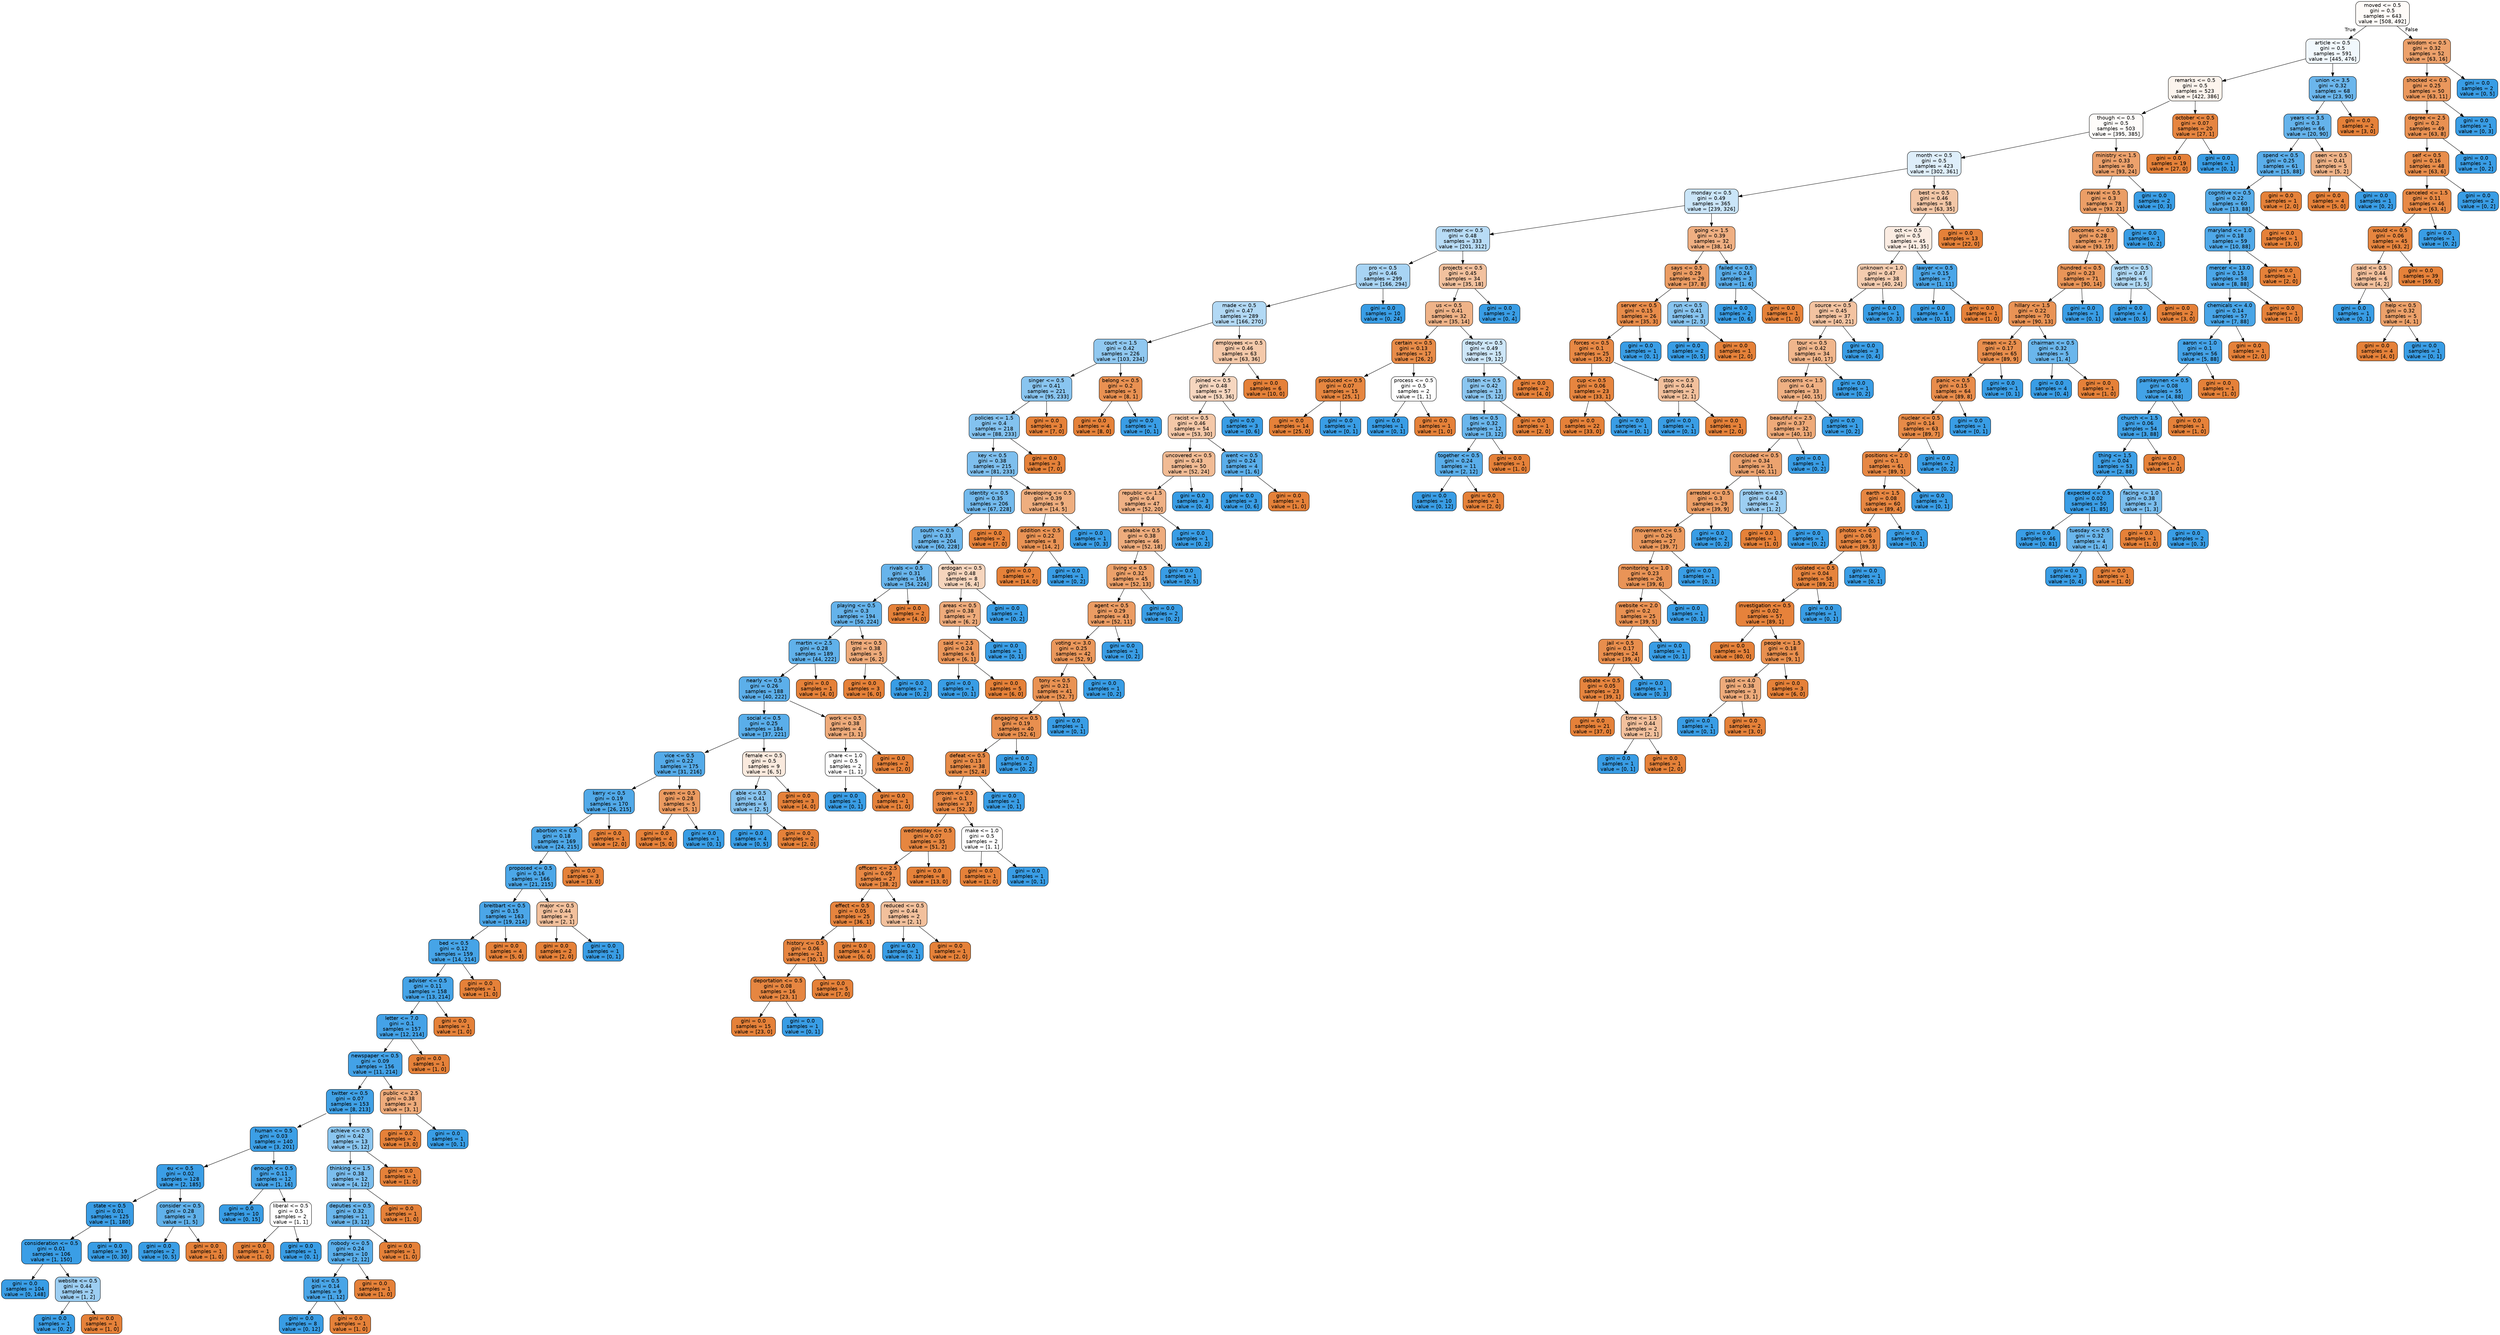 digraph Tree {
node [shape=box, style="filled, rounded", color="black", fontname=helvetica] ;
edge [fontname=helvetica] ;
0 [label="moved <= 0.5\ngini = 0.5\nsamples = 643\nvalue = [508, 492]", fillcolor="#e5813908"] ;
1 [label="article <= 0.5\ngini = 0.5\nsamples = 591\nvalue = [445, 476]", fillcolor="#399de511"] ;
0 -> 1 [labeldistance=2.5, labelangle=45, headlabel="True"] ;
2 [label="remarks <= 0.5\ngini = 0.5\nsamples = 523\nvalue = [422, 386]", fillcolor="#e5813916"] ;
1 -> 2 ;
3 [label="though <= 0.5\ngini = 0.5\nsamples = 503\nvalue = [395, 385]", fillcolor="#e5813906"] ;
2 -> 3 ;
4 [label="month <= 0.5\ngini = 0.5\nsamples = 423\nvalue = [302, 361]", fillcolor="#399de52a"] ;
3 -> 4 ;
5 [label="monday <= 0.5\ngini = 0.49\nsamples = 365\nvalue = [239, 326]", fillcolor="#399de544"] ;
4 -> 5 ;
6 [label="member <= 0.5\ngini = 0.48\nsamples = 333\nvalue = [201, 312]", fillcolor="#399de55b"] ;
5 -> 6 ;
7 [label="pro <= 0.5\ngini = 0.46\nsamples = 299\nvalue = [166, 294]", fillcolor="#399de56f"] ;
6 -> 7 ;
8 [label="made <= 0.5\ngini = 0.47\nsamples = 289\nvalue = [166, 270]", fillcolor="#399de562"] ;
7 -> 8 ;
9 [label="court <= 1.5\ngini = 0.42\nsamples = 226\nvalue = [103, 234]", fillcolor="#399de58f"] ;
8 -> 9 ;
10 [label="singer <= 0.5\ngini = 0.41\nsamples = 221\nvalue = [95, 233]", fillcolor="#399de597"] ;
9 -> 10 ;
11 [label="policies <= 1.5\ngini = 0.4\nsamples = 218\nvalue = [88, 233]", fillcolor="#399de59f"] ;
10 -> 11 ;
12 [label="key <= 0.5\ngini = 0.38\nsamples = 215\nvalue = [81, 233]", fillcolor="#399de5a6"] ;
11 -> 12 ;
13 [label="identity <= 0.5\ngini = 0.35\nsamples = 206\nvalue = [67, 228]", fillcolor="#399de5b4"] ;
12 -> 13 ;
14 [label="south <= 0.5\ngini = 0.33\nsamples = 204\nvalue = [60, 228]", fillcolor="#399de5bc"] ;
13 -> 14 ;
15 [label="rivals <= 0.5\ngini = 0.31\nsamples = 196\nvalue = [54, 224]", fillcolor="#399de5c2"] ;
14 -> 15 ;
16 [label="playing <= 0.5\ngini = 0.3\nsamples = 194\nvalue = [50, 224]", fillcolor="#399de5c6"] ;
15 -> 16 ;
17 [label="martin <= 2.5\ngini = 0.28\nsamples = 189\nvalue = [44, 222]", fillcolor="#399de5cc"] ;
16 -> 17 ;
18 [label="nearly <= 0.5\ngini = 0.26\nsamples = 188\nvalue = [40, 222]", fillcolor="#399de5d1"] ;
17 -> 18 ;
19 [label="social <= 0.5\ngini = 0.25\nsamples = 184\nvalue = [37, 221]", fillcolor="#399de5d4"] ;
18 -> 19 ;
20 [label="vice <= 0.5\ngini = 0.22\nsamples = 175\nvalue = [31, 216]", fillcolor="#399de5da"] ;
19 -> 20 ;
21 [label="kerry <= 0.5\ngini = 0.19\nsamples = 170\nvalue = [26, 215]", fillcolor="#399de5e0"] ;
20 -> 21 ;
22 [label="abortion <= 0.5\ngini = 0.18\nsamples = 169\nvalue = [24, 215]", fillcolor="#399de5e3"] ;
21 -> 22 ;
23 [label="proposed <= 0.5\ngini = 0.16\nsamples = 166\nvalue = [21, 215]", fillcolor="#399de5e6"] ;
22 -> 23 ;
24 [label="breitbart <= 0.5\ngini = 0.15\nsamples = 163\nvalue = [19, 214]", fillcolor="#399de5e8"] ;
23 -> 24 ;
25 [label="bed <= 0.5\ngini = 0.12\nsamples = 159\nvalue = [14, 214]", fillcolor="#399de5ee"] ;
24 -> 25 ;
26 [label="adviser <= 0.5\ngini = 0.11\nsamples = 158\nvalue = [13, 214]", fillcolor="#399de5f0"] ;
25 -> 26 ;
27 [label="letter <= 7.0\ngini = 0.1\nsamples = 157\nvalue = [12, 214]", fillcolor="#399de5f1"] ;
26 -> 27 ;
28 [label="newspaper <= 0.5\ngini = 0.09\nsamples = 156\nvalue = [11, 214]", fillcolor="#399de5f2"] ;
27 -> 28 ;
29 [label="twitter <= 0.5\ngini = 0.07\nsamples = 153\nvalue = [8, 213]", fillcolor="#399de5f5"] ;
28 -> 29 ;
30 [label="human <= 0.5\ngini = 0.03\nsamples = 140\nvalue = [3, 201]", fillcolor="#399de5fb"] ;
29 -> 30 ;
31 [label="eu <= 0.5\ngini = 0.02\nsamples = 128\nvalue = [2, 185]", fillcolor="#399de5fc"] ;
30 -> 31 ;
32 [label="state <= 0.5\ngini = 0.01\nsamples = 125\nvalue = [1, 180]", fillcolor="#399de5fe"] ;
31 -> 32 ;
33 [label="consideration <= 0.5\ngini = 0.01\nsamples = 106\nvalue = [1, 150]", fillcolor="#399de5fd"] ;
32 -> 33 ;
34 [label="gini = 0.0\nsamples = 104\nvalue = [0, 148]", fillcolor="#399de5ff"] ;
33 -> 34 ;
35 [label="website <= 0.5\ngini = 0.44\nsamples = 2\nvalue = [1, 2]", fillcolor="#399de57f"] ;
33 -> 35 ;
36 [label="gini = 0.0\nsamples = 1\nvalue = [0, 2]", fillcolor="#399de5ff"] ;
35 -> 36 ;
37 [label="gini = 0.0\nsamples = 1\nvalue = [1, 0]", fillcolor="#e58139ff"] ;
35 -> 37 ;
38 [label="gini = 0.0\nsamples = 19\nvalue = [0, 30]", fillcolor="#399de5ff"] ;
32 -> 38 ;
39 [label="consider <= 0.5\ngini = 0.28\nsamples = 3\nvalue = [1, 5]", fillcolor="#399de5cc"] ;
31 -> 39 ;
40 [label="gini = 0.0\nsamples = 2\nvalue = [0, 5]", fillcolor="#399de5ff"] ;
39 -> 40 ;
41 [label="gini = 0.0\nsamples = 1\nvalue = [1, 0]", fillcolor="#e58139ff"] ;
39 -> 41 ;
42 [label="enough <= 0.5\ngini = 0.11\nsamples = 12\nvalue = [1, 16]", fillcolor="#399de5ef"] ;
30 -> 42 ;
43 [label="gini = 0.0\nsamples = 10\nvalue = [0, 15]", fillcolor="#399de5ff"] ;
42 -> 43 ;
44 [label="liberal <= 0.5\ngini = 0.5\nsamples = 2\nvalue = [1, 1]", fillcolor="#e5813900"] ;
42 -> 44 ;
45 [label="gini = 0.0\nsamples = 1\nvalue = [1, 0]", fillcolor="#e58139ff"] ;
44 -> 45 ;
46 [label="gini = 0.0\nsamples = 1\nvalue = [0, 1]", fillcolor="#399de5ff"] ;
44 -> 46 ;
47 [label="achieve <= 0.5\ngini = 0.42\nsamples = 13\nvalue = [5, 12]", fillcolor="#399de595"] ;
29 -> 47 ;
48 [label="thinking <= 1.5\ngini = 0.38\nsamples = 12\nvalue = [4, 12]", fillcolor="#399de5aa"] ;
47 -> 48 ;
49 [label="deputies <= 0.5\ngini = 0.32\nsamples = 11\nvalue = [3, 12]", fillcolor="#399de5bf"] ;
48 -> 49 ;
50 [label="nobody <= 0.5\ngini = 0.24\nsamples = 10\nvalue = [2, 12]", fillcolor="#399de5d4"] ;
49 -> 50 ;
51 [label="kid <= 0.5\ngini = 0.14\nsamples = 9\nvalue = [1, 12]", fillcolor="#399de5ea"] ;
50 -> 51 ;
52 [label="gini = 0.0\nsamples = 8\nvalue = [0, 12]", fillcolor="#399de5ff"] ;
51 -> 52 ;
53 [label="gini = 0.0\nsamples = 1\nvalue = [1, 0]", fillcolor="#e58139ff"] ;
51 -> 53 ;
54 [label="gini = 0.0\nsamples = 1\nvalue = [1, 0]", fillcolor="#e58139ff"] ;
50 -> 54 ;
55 [label="gini = 0.0\nsamples = 1\nvalue = [1, 0]", fillcolor="#e58139ff"] ;
49 -> 55 ;
56 [label="gini = 0.0\nsamples = 1\nvalue = [1, 0]", fillcolor="#e58139ff"] ;
48 -> 56 ;
57 [label="gini = 0.0\nsamples = 1\nvalue = [1, 0]", fillcolor="#e58139ff"] ;
47 -> 57 ;
58 [label="public <= 2.5\ngini = 0.38\nsamples = 3\nvalue = [3, 1]", fillcolor="#e58139aa"] ;
28 -> 58 ;
59 [label="gini = 0.0\nsamples = 2\nvalue = [3, 0]", fillcolor="#e58139ff"] ;
58 -> 59 ;
60 [label="gini = 0.0\nsamples = 1\nvalue = [0, 1]", fillcolor="#399de5ff"] ;
58 -> 60 ;
61 [label="gini = 0.0\nsamples = 1\nvalue = [1, 0]", fillcolor="#e58139ff"] ;
27 -> 61 ;
62 [label="gini = 0.0\nsamples = 1\nvalue = [1, 0]", fillcolor="#e58139ff"] ;
26 -> 62 ;
63 [label="gini = 0.0\nsamples = 1\nvalue = [1, 0]", fillcolor="#e58139ff"] ;
25 -> 63 ;
64 [label="gini = 0.0\nsamples = 4\nvalue = [5, 0]", fillcolor="#e58139ff"] ;
24 -> 64 ;
65 [label="major <= 0.5\ngini = 0.44\nsamples = 3\nvalue = [2, 1]", fillcolor="#e581397f"] ;
23 -> 65 ;
66 [label="gini = 0.0\nsamples = 2\nvalue = [2, 0]", fillcolor="#e58139ff"] ;
65 -> 66 ;
67 [label="gini = 0.0\nsamples = 1\nvalue = [0, 1]", fillcolor="#399de5ff"] ;
65 -> 67 ;
68 [label="gini = 0.0\nsamples = 3\nvalue = [3, 0]", fillcolor="#e58139ff"] ;
22 -> 68 ;
69 [label="gini = 0.0\nsamples = 1\nvalue = [2, 0]", fillcolor="#e58139ff"] ;
21 -> 69 ;
70 [label="even <= 0.5\ngini = 0.28\nsamples = 5\nvalue = [5, 1]", fillcolor="#e58139cc"] ;
20 -> 70 ;
71 [label="gini = 0.0\nsamples = 4\nvalue = [5, 0]", fillcolor="#e58139ff"] ;
70 -> 71 ;
72 [label="gini = 0.0\nsamples = 1\nvalue = [0, 1]", fillcolor="#399de5ff"] ;
70 -> 72 ;
73 [label="female <= 0.5\ngini = 0.5\nsamples = 9\nvalue = [6, 5]", fillcolor="#e581392a"] ;
19 -> 73 ;
74 [label="able <= 0.5\ngini = 0.41\nsamples = 6\nvalue = [2, 5]", fillcolor="#399de599"] ;
73 -> 74 ;
75 [label="gini = 0.0\nsamples = 4\nvalue = [0, 5]", fillcolor="#399de5ff"] ;
74 -> 75 ;
76 [label="gini = 0.0\nsamples = 2\nvalue = [2, 0]", fillcolor="#e58139ff"] ;
74 -> 76 ;
77 [label="gini = 0.0\nsamples = 3\nvalue = [4, 0]", fillcolor="#e58139ff"] ;
73 -> 77 ;
78 [label="work <= 0.5\ngini = 0.38\nsamples = 4\nvalue = [3, 1]", fillcolor="#e58139aa"] ;
18 -> 78 ;
79 [label="share <= 1.0\ngini = 0.5\nsamples = 2\nvalue = [1, 1]", fillcolor="#e5813900"] ;
78 -> 79 ;
80 [label="gini = 0.0\nsamples = 1\nvalue = [0, 1]", fillcolor="#399de5ff"] ;
79 -> 80 ;
81 [label="gini = 0.0\nsamples = 1\nvalue = [1, 0]", fillcolor="#e58139ff"] ;
79 -> 81 ;
82 [label="gini = 0.0\nsamples = 2\nvalue = [2, 0]", fillcolor="#e58139ff"] ;
78 -> 82 ;
83 [label="gini = 0.0\nsamples = 1\nvalue = [4, 0]", fillcolor="#e58139ff"] ;
17 -> 83 ;
84 [label="time <= 0.5\ngini = 0.38\nsamples = 5\nvalue = [6, 2]", fillcolor="#e58139aa"] ;
16 -> 84 ;
85 [label="gini = 0.0\nsamples = 3\nvalue = [6, 0]", fillcolor="#e58139ff"] ;
84 -> 85 ;
86 [label="gini = 0.0\nsamples = 2\nvalue = [0, 2]", fillcolor="#399de5ff"] ;
84 -> 86 ;
87 [label="gini = 0.0\nsamples = 2\nvalue = [4, 0]", fillcolor="#e58139ff"] ;
15 -> 87 ;
88 [label="erdogan <= 0.5\ngini = 0.48\nsamples = 8\nvalue = [6, 4]", fillcolor="#e5813955"] ;
14 -> 88 ;
89 [label="areas <= 0.5\ngini = 0.38\nsamples = 7\nvalue = [6, 2]", fillcolor="#e58139aa"] ;
88 -> 89 ;
90 [label="said <= 2.5\ngini = 0.24\nsamples = 6\nvalue = [6, 1]", fillcolor="#e58139d4"] ;
89 -> 90 ;
91 [label="gini = 0.0\nsamples = 1\nvalue = [0, 1]", fillcolor="#399de5ff"] ;
90 -> 91 ;
92 [label="gini = 0.0\nsamples = 5\nvalue = [6, 0]", fillcolor="#e58139ff"] ;
90 -> 92 ;
93 [label="gini = 0.0\nsamples = 1\nvalue = [0, 1]", fillcolor="#399de5ff"] ;
89 -> 93 ;
94 [label="gini = 0.0\nsamples = 1\nvalue = [0, 2]", fillcolor="#399de5ff"] ;
88 -> 94 ;
95 [label="gini = 0.0\nsamples = 2\nvalue = [7, 0]", fillcolor="#e58139ff"] ;
13 -> 95 ;
96 [label="developing <= 0.5\ngini = 0.39\nsamples = 9\nvalue = [14, 5]", fillcolor="#e58139a4"] ;
12 -> 96 ;
97 [label="addition <= 0.5\ngini = 0.22\nsamples = 8\nvalue = [14, 2]", fillcolor="#e58139db"] ;
96 -> 97 ;
98 [label="gini = 0.0\nsamples = 7\nvalue = [14, 0]", fillcolor="#e58139ff"] ;
97 -> 98 ;
99 [label="gini = 0.0\nsamples = 1\nvalue = [0, 2]", fillcolor="#399de5ff"] ;
97 -> 99 ;
100 [label="gini = 0.0\nsamples = 1\nvalue = [0, 3]", fillcolor="#399de5ff"] ;
96 -> 100 ;
101 [label="gini = 0.0\nsamples = 3\nvalue = [7, 0]", fillcolor="#e58139ff"] ;
11 -> 101 ;
102 [label="gini = 0.0\nsamples = 3\nvalue = [7, 0]", fillcolor="#e58139ff"] ;
10 -> 102 ;
103 [label="belong <= 0.5\ngini = 0.2\nsamples = 5\nvalue = [8, 1]", fillcolor="#e58139df"] ;
9 -> 103 ;
104 [label="gini = 0.0\nsamples = 4\nvalue = [8, 0]", fillcolor="#e58139ff"] ;
103 -> 104 ;
105 [label="gini = 0.0\nsamples = 1\nvalue = [0, 1]", fillcolor="#399de5ff"] ;
103 -> 105 ;
106 [label="employees <= 0.5\ngini = 0.46\nsamples = 63\nvalue = [63, 36]", fillcolor="#e581396d"] ;
8 -> 106 ;
107 [label="joined <= 0.5\ngini = 0.48\nsamples = 57\nvalue = [53, 36]", fillcolor="#e5813952"] ;
106 -> 107 ;
108 [label="racist <= 0.5\ngini = 0.46\nsamples = 54\nvalue = [53, 30]", fillcolor="#e581396f"] ;
107 -> 108 ;
109 [label="uncovered <= 0.5\ngini = 0.43\nsamples = 50\nvalue = [52, 24]", fillcolor="#e5813989"] ;
108 -> 109 ;
110 [label="republic <= 1.5\ngini = 0.4\nsamples = 47\nvalue = [52, 20]", fillcolor="#e581399d"] ;
109 -> 110 ;
111 [label="enable <= 0.5\ngini = 0.38\nsamples = 46\nvalue = [52, 18]", fillcolor="#e58139a7"] ;
110 -> 111 ;
112 [label="living <= 0.5\ngini = 0.32\nsamples = 45\nvalue = [52, 13]", fillcolor="#e58139bf"] ;
111 -> 112 ;
113 [label="agent <= 0.5\ngini = 0.29\nsamples = 43\nvalue = [52, 11]", fillcolor="#e58139c9"] ;
112 -> 113 ;
114 [label="voting <= 3.0\ngini = 0.25\nsamples = 42\nvalue = [52, 9]", fillcolor="#e58139d3"] ;
113 -> 114 ;
115 [label="tony <= 0.5\ngini = 0.21\nsamples = 41\nvalue = [52, 7]", fillcolor="#e58139dd"] ;
114 -> 115 ;
116 [label="engaging <= 0.5\ngini = 0.19\nsamples = 40\nvalue = [52, 6]", fillcolor="#e58139e2"] ;
115 -> 116 ;
117 [label="defeat <= 0.5\ngini = 0.13\nsamples = 38\nvalue = [52, 4]", fillcolor="#e58139eb"] ;
116 -> 117 ;
118 [label="proven <= 0.5\ngini = 0.1\nsamples = 37\nvalue = [52, 3]", fillcolor="#e58139f0"] ;
117 -> 118 ;
119 [label="wednesday <= 0.5\ngini = 0.07\nsamples = 35\nvalue = [51, 2]", fillcolor="#e58139f5"] ;
118 -> 119 ;
120 [label="officers <= 2.5\ngini = 0.09\nsamples = 27\nvalue = [38, 2]", fillcolor="#e58139f2"] ;
119 -> 120 ;
121 [label="effect <= 0.5\ngini = 0.05\nsamples = 25\nvalue = [36, 1]", fillcolor="#e58139f8"] ;
120 -> 121 ;
122 [label="history <= 0.5\ngini = 0.06\nsamples = 21\nvalue = [30, 1]", fillcolor="#e58139f6"] ;
121 -> 122 ;
123 [label="deportation <= 0.5\ngini = 0.08\nsamples = 16\nvalue = [23, 1]", fillcolor="#e58139f4"] ;
122 -> 123 ;
124 [label="gini = 0.0\nsamples = 15\nvalue = [23, 0]", fillcolor="#e58139ff"] ;
123 -> 124 ;
125 [label="gini = 0.0\nsamples = 1\nvalue = [0, 1]", fillcolor="#399de5ff"] ;
123 -> 125 ;
126 [label="gini = 0.0\nsamples = 5\nvalue = [7, 0]", fillcolor="#e58139ff"] ;
122 -> 126 ;
127 [label="gini = 0.0\nsamples = 4\nvalue = [6, 0]", fillcolor="#e58139ff"] ;
121 -> 127 ;
128 [label="reduced <= 0.5\ngini = 0.44\nsamples = 2\nvalue = [2, 1]", fillcolor="#e581397f"] ;
120 -> 128 ;
129 [label="gini = 0.0\nsamples = 1\nvalue = [0, 1]", fillcolor="#399de5ff"] ;
128 -> 129 ;
130 [label="gini = 0.0\nsamples = 1\nvalue = [2, 0]", fillcolor="#e58139ff"] ;
128 -> 130 ;
131 [label="gini = 0.0\nsamples = 8\nvalue = [13, 0]", fillcolor="#e58139ff"] ;
119 -> 131 ;
132 [label="make <= 1.0\ngini = 0.5\nsamples = 2\nvalue = [1, 1]", fillcolor="#e5813900"] ;
118 -> 132 ;
133 [label="gini = 0.0\nsamples = 1\nvalue = [1, 0]", fillcolor="#e58139ff"] ;
132 -> 133 ;
134 [label="gini = 0.0\nsamples = 1\nvalue = [0, 1]", fillcolor="#399de5ff"] ;
132 -> 134 ;
135 [label="gini = 0.0\nsamples = 1\nvalue = [0, 1]", fillcolor="#399de5ff"] ;
117 -> 135 ;
136 [label="gini = 0.0\nsamples = 2\nvalue = [0, 2]", fillcolor="#399de5ff"] ;
116 -> 136 ;
137 [label="gini = 0.0\nsamples = 1\nvalue = [0, 1]", fillcolor="#399de5ff"] ;
115 -> 137 ;
138 [label="gini = 0.0\nsamples = 1\nvalue = [0, 2]", fillcolor="#399de5ff"] ;
114 -> 138 ;
139 [label="gini = 0.0\nsamples = 1\nvalue = [0, 2]", fillcolor="#399de5ff"] ;
113 -> 139 ;
140 [label="gini = 0.0\nsamples = 2\nvalue = [0, 2]", fillcolor="#399de5ff"] ;
112 -> 140 ;
141 [label="gini = 0.0\nsamples = 1\nvalue = [0, 5]", fillcolor="#399de5ff"] ;
111 -> 141 ;
142 [label="gini = 0.0\nsamples = 1\nvalue = [0, 2]", fillcolor="#399de5ff"] ;
110 -> 142 ;
143 [label="gini = 0.0\nsamples = 3\nvalue = [0, 4]", fillcolor="#399de5ff"] ;
109 -> 143 ;
144 [label="went <= 0.5\ngini = 0.24\nsamples = 4\nvalue = [1, 6]", fillcolor="#399de5d4"] ;
108 -> 144 ;
145 [label="gini = 0.0\nsamples = 3\nvalue = [0, 6]", fillcolor="#399de5ff"] ;
144 -> 145 ;
146 [label="gini = 0.0\nsamples = 1\nvalue = [1, 0]", fillcolor="#e58139ff"] ;
144 -> 146 ;
147 [label="gini = 0.0\nsamples = 3\nvalue = [0, 6]", fillcolor="#399de5ff"] ;
107 -> 147 ;
148 [label="gini = 0.0\nsamples = 6\nvalue = [10, 0]", fillcolor="#e58139ff"] ;
106 -> 148 ;
149 [label="gini = 0.0\nsamples = 10\nvalue = [0, 24]", fillcolor="#399de5ff"] ;
7 -> 149 ;
150 [label="projects <= 0.5\ngini = 0.45\nsamples = 34\nvalue = [35, 18]", fillcolor="#e581397c"] ;
6 -> 150 ;
151 [label="us <= 0.5\ngini = 0.41\nsamples = 32\nvalue = [35, 14]", fillcolor="#e5813999"] ;
150 -> 151 ;
152 [label="certain <= 0.5\ngini = 0.13\nsamples = 17\nvalue = [26, 2]", fillcolor="#e58139eb"] ;
151 -> 152 ;
153 [label="produced <= 0.5\ngini = 0.07\nsamples = 15\nvalue = [25, 1]", fillcolor="#e58139f5"] ;
152 -> 153 ;
154 [label="gini = 0.0\nsamples = 14\nvalue = [25, 0]", fillcolor="#e58139ff"] ;
153 -> 154 ;
155 [label="gini = 0.0\nsamples = 1\nvalue = [0, 1]", fillcolor="#399de5ff"] ;
153 -> 155 ;
156 [label="process <= 0.5\ngini = 0.5\nsamples = 2\nvalue = [1, 1]", fillcolor="#e5813900"] ;
152 -> 156 ;
157 [label="gini = 0.0\nsamples = 1\nvalue = [0, 1]", fillcolor="#399de5ff"] ;
156 -> 157 ;
158 [label="gini = 0.0\nsamples = 1\nvalue = [1, 0]", fillcolor="#e58139ff"] ;
156 -> 158 ;
159 [label="deputy <= 0.5\ngini = 0.49\nsamples = 15\nvalue = [9, 12]", fillcolor="#399de540"] ;
151 -> 159 ;
160 [label="listen <= 0.5\ngini = 0.42\nsamples = 13\nvalue = [5, 12]", fillcolor="#399de595"] ;
159 -> 160 ;
161 [label="lies <= 0.5\ngini = 0.32\nsamples = 12\nvalue = [3, 12]", fillcolor="#399de5bf"] ;
160 -> 161 ;
162 [label="together <= 0.5\ngini = 0.24\nsamples = 11\nvalue = [2, 12]", fillcolor="#399de5d4"] ;
161 -> 162 ;
163 [label="gini = 0.0\nsamples = 10\nvalue = [0, 12]", fillcolor="#399de5ff"] ;
162 -> 163 ;
164 [label="gini = 0.0\nsamples = 1\nvalue = [2, 0]", fillcolor="#e58139ff"] ;
162 -> 164 ;
165 [label="gini = 0.0\nsamples = 1\nvalue = [1, 0]", fillcolor="#e58139ff"] ;
161 -> 165 ;
166 [label="gini = 0.0\nsamples = 1\nvalue = [2, 0]", fillcolor="#e58139ff"] ;
160 -> 166 ;
167 [label="gini = 0.0\nsamples = 2\nvalue = [4, 0]", fillcolor="#e58139ff"] ;
159 -> 167 ;
168 [label="gini = 0.0\nsamples = 2\nvalue = [0, 4]", fillcolor="#399de5ff"] ;
150 -> 168 ;
169 [label="going <= 1.5\ngini = 0.39\nsamples = 32\nvalue = [38, 14]", fillcolor="#e58139a1"] ;
5 -> 169 ;
170 [label="says <= 0.5\ngini = 0.29\nsamples = 29\nvalue = [37, 8]", fillcolor="#e58139c8"] ;
169 -> 170 ;
171 [label="server <= 0.5\ngini = 0.15\nsamples = 26\nvalue = [35, 3]", fillcolor="#e58139e9"] ;
170 -> 171 ;
172 [label="forces <= 0.5\ngini = 0.1\nsamples = 25\nvalue = [35, 2]", fillcolor="#e58139f0"] ;
171 -> 172 ;
173 [label="cup <= 0.5\ngini = 0.06\nsamples = 23\nvalue = [33, 1]", fillcolor="#e58139f7"] ;
172 -> 173 ;
174 [label="gini = 0.0\nsamples = 22\nvalue = [33, 0]", fillcolor="#e58139ff"] ;
173 -> 174 ;
175 [label="gini = 0.0\nsamples = 1\nvalue = [0, 1]", fillcolor="#399de5ff"] ;
173 -> 175 ;
176 [label="stop <= 0.5\ngini = 0.44\nsamples = 2\nvalue = [2, 1]", fillcolor="#e581397f"] ;
172 -> 176 ;
177 [label="gini = 0.0\nsamples = 1\nvalue = [0, 1]", fillcolor="#399de5ff"] ;
176 -> 177 ;
178 [label="gini = 0.0\nsamples = 1\nvalue = [2, 0]", fillcolor="#e58139ff"] ;
176 -> 178 ;
179 [label="gini = 0.0\nsamples = 1\nvalue = [0, 1]", fillcolor="#399de5ff"] ;
171 -> 179 ;
180 [label="run <= 0.5\ngini = 0.41\nsamples = 3\nvalue = [2, 5]", fillcolor="#399de599"] ;
170 -> 180 ;
181 [label="gini = 0.0\nsamples = 2\nvalue = [0, 5]", fillcolor="#399de5ff"] ;
180 -> 181 ;
182 [label="gini = 0.0\nsamples = 1\nvalue = [2, 0]", fillcolor="#e58139ff"] ;
180 -> 182 ;
183 [label="failed <= 0.5\ngini = 0.24\nsamples = 3\nvalue = [1, 6]", fillcolor="#399de5d4"] ;
169 -> 183 ;
184 [label="gini = 0.0\nsamples = 2\nvalue = [0, 6]", fillcolor="#399de5ff"] ;
183 -> 184 ;
185 [label="gini = 0.0\nsamples = 1\nvalue = [1, 0]", fillcolor="#e58139ff"] ;
183 -> 185 ;
186 [label="best <= 0.5\ngini = 0.46\nsamples = 58\nvalue = [63, 35]", fillcolor="#e5813971"] ;
4 -> 186 ;
187 [label="oct <= 0.5\ngini = 0.5\nsamples = 45\nvalue = [41, 35]", fillcolor="#e5813925"] ;
186 -> 187 ;
188 [label="unknown <= 1.0\ngini = 0.47\nsamples = 38\nvalue = [40, 24]", fillcolor="#e5813966"] ;
187 -> 188 ;
189 [label="source <= 0.5\ngini = 0.45\nsamples = 37\nvalue = [40, 21]", fillcolor="#e5813979"] ;
188 -> 189 ;
190 [label="tour <= 0.5\ngini = 0.42\nsamples = 34\nvalue = [40, 17]", fillcolor="#e5813993"] ;
189 -> 190 ;
191 [label="concerns <= 1.5\ngini = 0.4\nsamples = 33\nvalue = [40, 15]", fillcolor="#e581399f"] ;
190 -> 191 ;
192 [label="beautiful <= 2.5\ngini = 0.37\nsamples = 32\nvalue = [40, 13]", fillcolor="#e58139ac"] ;
191 -> 192 ;
193 [label="concluded <= 0.5\ngini = 0.34\nsamples = 31\nvalue = [40, 11]", fillcolor="#e58139b9"] ;
192 -> 193 ;
194 [label="arrested <= 0.5\ngini = 0.3\nsamples = 29\nvalue = [39, 9]", fillcolor="#e58139c4"] ;
193 -> 194 ;
195 [label="movement <= 0.5\ngini = 0.26\nsamples = 27\nvalue = [39, 7]", fillcolor="#e58139d1"] ;
194 -> 195 ;
196 [label="monitoring <= 1.0\ngini = 0.23\nsamples = 26\nvalue = [39, 6]", fillcolor="#e58139d8"] ;
195 -> 196 ;
197 [label="website <= 2.0\ngini = 0.2\nsamples = 25\nvalue = [39, 5]", fillcolor="#e58139de"] ;
196 -> 197 ;
198 [label="jail <= 0.5\ngini = 0.17\nsamples = 24\nvalue = [39, 4]", fillcolor="#e58139e5"] ;
197 -> 198 ;
199 [label="debate <= 0.5\ngini = 0.05\nsamples = 23\nvalue = [39, 1]", fillcolor="#e58139f8"] ;
198 -> 199 ;
200 [label="gini = 0.0\nsamples = 21\nvalue = [37, 0]", fillcolor="#e58139ff"] ;
199 -> 200 ;
201 [label="time <= 1.5\ngini = 0.44\nsamples = 2\nvalue = [2, 1]", fillcolor="#e581397f"] ;
199 -> 201 ;
202 [label="gini = 0.0\nsamples = 1\nvalue = [0, 1]", fillcolor="#399de5ff"] ;
201 -> 202 ;
203 [label="gini = 0.0\nsamples = 1\nvalue = [2, 0]", fillcolor="#e58139ff"] ;
201 -> 203 ;
204 [label="gini = 0.0\nsamples = 1\nvalue = [0, 3]", fillcolor="#399de5ff"] ;
198 -> 204 ;
205 [label="gini = 0.0\nsamples = 1\nvalue = [0, 1]", fillcolor="#399de5ff"] ;
197 -> 205 ;
206 [label="gini = 0.0\nsamples = 1\nvalue = [0, 1]", fillcolor="#399de5ff"] ;
196 -> 206 ;
207 [label="gini = 0.0\nsamples = 1\nvalue = [0, 1]", fillcolor="#399de5ff"] ;
195 -> 207 ;
208 [label="gini = 0.0\nsamples = 2\nvalue = [0, 2]", fillcolor="#399de5ff"] ;
194 -> 208 ;
209 [label="problem <= 0.5\ngini = 0.44\nsamples = 2\nvalue = [1, 2]", fillcolor="#399de57f"] ;
193 -> 209 ;
210 [label="gini = 0.0\nsamples = 1\nvalue = [1, 0]", fillcolor="#e58139ff"] ;
209 -> 210 ;
211 [label="gini = 0.0\nsamples = 1\nvalue = [0, 2]", fillcolor="#399de5ff"] ;
209 -> 211 ;
212 [label="gini = 0.0\nsamples = 1\nvalue = [0, 2]", fillcolor="#399de5ff"] ;
192 -> 212 ;
213 [label="gini = 0.0\nsamples = 1\nvalue = [0, 2]", fillcolor="#399de5ff"] ;
191 -> 213 ;
214 [label="gini = 0.0\nsamples = 1\nvalue = [0, 2]", fillcolor="#399de5ff"] ;
190 -> 214 ;
215 [label="gini = 0.0\nsamples = 3\nvalue = [0, 4]", fillcolor="#399de5ff"] ;
189 -> 215 ;
216 [label="gini = 0.0\nsamples = 1\nvalue = [0, 3]", fillcolor="#399de5ff"] ;
188 -> 216 ;
217 [label="lawyer <= 0.5\ngini = 0.15\nsamples = 7\nvalue = [1, 11]", fillcolor="#399de5e8"] ;
187 -> 217 ;
218 [label="gini = 0.0\nsamples = 6\nvalue = [0, 11]", fillcolor="#399de5ff"] ;
217 -> 218 ;
219 [label="gini = 0.0\nsamples = 1\nvalue = [1, 0]", fillcolor="#e58139ff"] ;
217 -> 219 ;
220 [label="gini = 0.0\nsamples = 13\nvalue = [22, 0]", fillcolor="#e58139ff"] ;
186 -> 220 ;
221 [label="ministry <= 1.5\ngini = 0.33\nsamples = 80\nvalue = [93, 24]", fillcolor="#e58139bd"] ;
3 -> 221 ;
222 [label="naval <= 0.5\ngini = 0.3\nsamples = 78\nvalue = [93, 21]", fillcolor="#e58139c5"] ;
221 -> 222 ;
223 [label="becomes <= 0.5\ngini = 0.28\nsamples = 77\nvalue = [93, 19]", fillcolor="#e58139cb"] ;
222 -> 223 ;
224 [label="hundred <= 0.5\ngini = 0.23\nsamples = 71\nvalue = [90, 14]", fillcolor="#e58139d7"] ;
223 -> 224 ;
225 [label="hillary <= 1.5\ngini = 0.22\nsamples = 70\nvalue = [90, 13]", fillcolor="#e58139da"] ;
224 -> 225 ;
226 [label="mean <= 2.5\ngini = 0.17\nsamples = 65\nvalue = [89, 9]", fillcolor="#e58139e5"] ;
225 -> 226 ;
227 [label="panic <= 0.5\ngini = 0.15\nsamples = 64\nvalue = [89, 8]", fillcolor="#e58139e8"] ;
226 -> 227 ;
228 [label="nuclear <= 0.5\ngini = 0.14\nsamples = 63\nvalue = [89, 7]", fillcolor="#e58139eb"] ;
227 -> 228 ;
229 [label="positions <= 2.0\ngini = 0.1\nsamples = 61\nvalue = [89, 5]", fillcolor="#e58139f1"] ;
228 -> 229 ;
230 [label="earth <= 1.5\ngini = 0.08\nsamples = 60\nvalue = [89, 4]", fillcolor="#e58139f4"] ;
229 -> 230 ;
231 [label="photos <= 0.5\ngini = 0.06\nsamples = 59\nvalue = [89, 3]", fillcolor="#e58139f6"] ;
230 -> 231 ;
232 [label="violated <= 0.5\ngini = 0.04\nsamples = 58\nvalue = [89, 2]", fillcolor="#e58139f9"] ;
231 -> 232 ;
233 [label="investigation <= 0.5\ngini = 0.02\nsamples = 57\nvalue = [89, 1]", fillcolor="#e58139fc"] ;
232 -> 233 ;
234 [label="gini = 0.0\nsamples = 51\nvalue = [80, 0]", fillcolor="#e58139ff"] ;
233 -> 234 ;
235 [label="people <= 1.5\ngini = 0.18\nsamples = 6\nvalue = [9, 1]", fillcolor="#e58139e3"] ;
233 -> 235 ;
236 [label="said <= 4.0\ngini = 0.38\nsamples = 3\nvalue = [3, 1]", fillcolor="#e58139aa"] ;
235 -> 236 ;
237 [label="gini = 0.0\nsamples = 1\nvalue = [0, 1]", fillcolor="#399de5ff"] ;
236 -> 237 ;
238 [label="gini = 0.0\nsamples = 2\nvalue = [3, 0]", fillcolor="#e58139ff"] ;
236 -> 238 ;
239 [label="gini = 0.0\nsamples = 3\nvalue = [6, 0]", fillcolor="#e58139ff"] ;
235 -> 239 ;
240 [label="gini = 0.0\nsamples = 1\nvalue = [0, 1]", fillcolor="#399de5ff"] ;
232 -> 240 ;
241 [label="gini = 0.0\nsamples = 1\nvalue = [0, 1]", fillcolor="#399de5ff"] ;
231 -> 241 ;
242 [label="gini = 0.0\nsamples = 1\nvalue = [0, 1]", fillcolor="#399de5ff"] ;
230 -> 242 ;
243 [label="gini = 0.0\nsamples = 1\nvalue = [0, 1]", fillcolor="#399de5ff"] ;
229 -> 243 ;
244 [label="gini = 0.0\nsamples = 2\nvalue = [0, 2]", fillcolor="#399de5ff"] ;
228 -> 244 ;
245 [label="gini = 0.0\nsamples = 1\nvalue = [0, 1]", fillcolor="#399de5ff"] ;
227 -> 245 ;
246 [label="gini = 0.0\nsamples = 1\nvalue = [0, 1]", fillcolor="#399de5ff"] ;
226 -> 246 ;
247 [label="chairman <= 0.5\ngini = 0.32\nsamples = 5\nvalue = [1, 4]", fillcolor="#399de5bf"] ;
225 -> 247 ;
248 [label="gini = 0.0\nsamples = 4\nvalue = [0, 4]", fillcolor="#399de5ff"] ;
247 -> 248 ;
249 [label="gini = 0.0\nsamples = 1\nvalue = [1, 0]", fillcolor="#e58139ff"] ;
247 -> 249 ;
250 [label="gini = 0.0\nsamples = 1\nvalue = [0, 1]", fillcolor="#399de5ff"] ;
224 -> 250 ;
251 [label="worth <= 0.5\ngini = 0.47\nsamples = 6\nvalue = [3, 5]", fillcolor="#399de566"] ;
223 -> 251 ;
252 [label="gini = 0.0\nsamples = 4\nvalue = [0, 5]", fillcolor="#399de5ff"] ;
251 -> 252 ;
253 [label="gini = 0.0\nsamples = 2\nvalue = [3, 0]", fillcolor="#e58139ff"] ;
251 -> 253 ;
254 [label="gini = 0.0\nsamples = 1\nvalue = [0, 2]", fillcolor="#399de5ff"] ;
222 -> 254 ;
255 [label="gini = 0.0\nsamples = 2\nvalue = [0, 3]", fillcolor="#399de5ff"] ;
221 -> 255 ;
256 [label="october <= 0.5\ngini = 0.07\nsamples = 20\nvalue = [27, 1]", fillcolor="#e58139f6"] ;
2 -> 256 ;
257 [label="gini = 0.0\nsamples = 19\nvalue = [27, 0]", fillcolor="#e58139ff"] ;
256 -> 257 ;
258 [label="gini = 0.0\nsamples = 1\nvalue = [0, 1]", fillcolor="#399de5ff"] ;
256 -> 258 ;
259 [label="union <= 3.5\ngini = 0.32\nsamples = 68\nvalue = [23, 90]", fillcolor="#399de5be"] ;
1 -> 259 ;
260 [label="years <= 3.5\ngini = 0.3\nsamples = 66\nvalue = [20, 90]", fillcolor="#399de5c6"] ;
259 -> 260 ;
261 [label="spend <= 0.5\ngini = 0.25\nsamples = 61\nvalue = [15, 88]", fillcolor="#399de5d4"] ;
260 -> 261 ;
262 [label="cognitive <= 0.5\ngini = 0.22\nsamples = 60\nvalue = [13, 88]", fillcolor="#399de5d9"] ;
261 -> 262 ;
263 [label="maryland <= 1.0\ngini = 0.18\nsamples = 59\nvalue = [10, 88]", fillcolor="#399de5e2"] ;
262 -> 263 ;
264 [label="mercer <= 13.0\ngini = 0.15\nsamples = 58\nvalue = [8, 88]", fillcolor="#399de5e8"] ;
263 -> 264 ;
265 [label="chemicals <= 4.0\ngini = 0.14\nsamples = 57\nvalue = [7, 88]", fillcolor="#399de5eb"] ;
264 -> 265 ;
266 [label="aaron <= 1.0\ngini = 0.1\nsamples = 56\nvalue = [5, 88]", fillcolor="#399de5f1"] ;
265 -> 266 ;
267 [label="pamkeynen <= 0.5\ngini = 0.08\nsamples = 55\nvalue = [4, 88]", fillcolor="#399de5f3"] ;
266 -> 267 ;
268 [label="church <= 1.5\ngini = 0.06\nsamples = 54\nvalue = [3, 88]", fillcolor="#399de5f6"] ;
267 -> 268 ;
269 [label="thing <= 1.5\ngini = 0.04\nsamples = 53\nvalue = [2, 88]", fillcolor="#399de5f9"] ;
268 -> 269 ;
270 [label="expected <= 0.5\ngini = 0.02\nsamples = 50\nvalue = [1, 85]", fillcolor="#399de5fc"] ;
269 -> 270 ;
271 [label="gini = 0.0\nsamples = 46\nvalue = [0, 81]", fillcolor="#399de5ff"] ;
270 -> 271 ;
272 [label="tuesday <= 0.5\ngini = 0.32\nsamples = 4\nvalue = [1, 4]", fillcolor="#399de5bf"] ;
270 -> 272 ;
273 [label="gini = 0.0\nsamples = 3\nvalue = [0, 4]", fillcolor="#399de5ff"] ;
272 -> 273 ;
274 [label="gini = 0.0\nsamples = 1\nvalue = [1, 0]", fillcolor="#e58139ff"] ;
272 -> 274 ;
275 [label="facing <= 1.0\ngini = 0.38\nsamples = 3\nvalue = [1, 3]", fillcolor="#399de5aa"] ;
269 -> 275 ;
276 [label="gini = 0.0\nsamples = 1\nvalue = [1, 0]", fillcolor="#e58139ff"] ;
275 -> 276 ;
277 [label="gini = 0.0\nsamples = 2\nvalue = [0, 3]", fillcolor="#399de5ff"] ;
275 -> 277 ;
278 [label="gini = 0.0\nsamples = 1\nvalue = [1, 0]", fillcolor="#e58139ff"] ;
268 -> 278 ;
279 [label="gini = 0.0\nsamples = 1\nvalue = [1, 0]", fillcolor="#e58139ff"] ;
267 -> 279 ;
280 [label="gini = 0.0\nsamples = 1\nvalue = [1, 0]", fillcolor="#e58139ff"] ;
266 -> 280 ;
281 [label="gini = 0.0\nsamples = 1\nvalue = [2, 0]", fillcolor="#e58139ff"] ;
265 -> 281 ;
282 [label="gini = 0.0\nsamples = 1\nvalue = [1, 0]", fillcolor="#e58139ff"] ;
264 -> 282 ;
283 [label="gini = 0.0\nsamples = 1\nvalue = [2, 0]", fillcolor="#e58139ff"] ;
263 -> 283 ;
284 [label="gini = 0.0\nsamples = 1\nvalue = [3, 0]", fillcolor="#e58139ff"] ;
262 -> 284 ;
285 [label="gini = 0.0\nsamples = 1\nvalue = [2, 0]", fillcolor="#e58139ff"] ;
261 -> 285 ;
286 [label="seen <= 0.5\ngini = 0.41\nsamples = 5\nvalue = [5, 2]", fillcolor="#e5813999"] ;
260 -> 286 ;
287 [label="gini = 0.0\nsamples = 4\nvalue = [5, 0]", fillcolor="#e58139ff"] ;
286 -> 287 ;
288 [label="gini = 0.0\nsamples = 1\nvalue = [0, 2]", fillcolor="#399de5ff"] ;
286 -> 288 ;
289 [label="gini = 0.0\nsamples = 2\nvalue = [3, 0]", fillcolor="#e58139ff"] ;
259 -> 289 ;
290 [label="wisdom <= 0.5\ngini = 0.32\nsamples = 52\nvalue = [63, 16]", fillcolor="#e58139be"] ;
0 -> 290 [labeldistance=2.5, labelangle=-45, headlabel="False"] ;
291 [label="shocked <= 0.5\ngini = 0.25\nsamples = 50\nvalue = [63, 11]", fillcolor="#e58139d2"] ;
290 -> 291 ;
292 [label="degree <= 2.5\ngini = 0.2\nsamples = 49\nvalue = [63, 8]", fillcolor="#e58139df"] ;
291 -> 292 ;
293 [label="self <= 0.5\ngini = 0.16\nsamples = 48\nvalue = [63, 6]", fillcolor="#e58139e7"] ;
292 -> 293 ;
294 [label="canceled <= 1.5\ngini = 0.11\nsamples = 46\nvalue = [63, 4]", fillcolor="#e58139ef"] ;
293 -> 294 ;
295 [label="would <= 0.5\ngini = 0.06\nsamples = 45\nvalue = [63, 2]", fillcolor="#e58139f7"] ;
294 -> 295 ;
296 [label="said <= 0.5\ngini = 0.44\nsamples = 6\nvalue = [4, 2]", fillcolor="#e581397f"] ;
295 -> 296 ;
297 [label="gini = 0.0\nsamples = 1\nvalue = [0, 1]", fillcolor="#399de5ff"] ;
296 -> 297 ;
298 [label="help <= 0.5\ngini = 0.32\nsamples = 5\nvalue = [4, 1]", fillcolor="#e58139bf"] ;
296 -> 298 ;
299 [label="gini = 0.0\nsamples = 4\nvalue = [4, 0]", fillcolor="#e58139ff"] ;
298 -> 299 ;
300 [label="gini = 0.0\nsamples = 1\nvalue = [0, 1]", fillcolor="#399de5ff"] ;
298 -> 300 ;
301 [label="gini = 0.0\nsamples = 39\nvalue = [59, 0]", fillcolor="#e58139ff"] ;
295 -> 301 ;
302 [label="gini = 0.0\nsamples = 1\nvalue = [0, 2]", fillcolor="#399de5ff"] ;
294 -> 302 ;
303 [label="gini = 0.0\nsamples = 2\nvalue = [0, 2]", fillcolor="#399de5ff"] ;
293 -> 303 ;
304 [label="gini = 0.0\nsamples = 1\nvalue = [0, 2]", fillcolor="#399de5ff"] ;
292 -> 304 ;
305 [label="gini = 0.0\nsamples = 1\nvalue = [0, 3]", fillcolor="#399de5ff"] ;
291 -> 305 ;
306 [label="gini = 0.0\nsamples = 2\nvalue = [0, 5]", fillcolor="#399de5ff"] ;
290 -> 306 ;
}